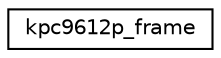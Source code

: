 digraph "Graphical Class Hierarchy"
{
 // INTERACTIVE_SVG=YES
  edge [fontname="Helvetica",fontsize="10",labelfontname="Helvetica",labelfontsize="10"];
  node [fontname="Helvetica",fontsize="10",shape=record];
  rankdir="LR";
  Node0 [label="kpc9612p_frame",height=0.2,width=0.4,color="black", fillcolor="white", style="filled",URL="$structkpc9612p__frame.html"];
}
